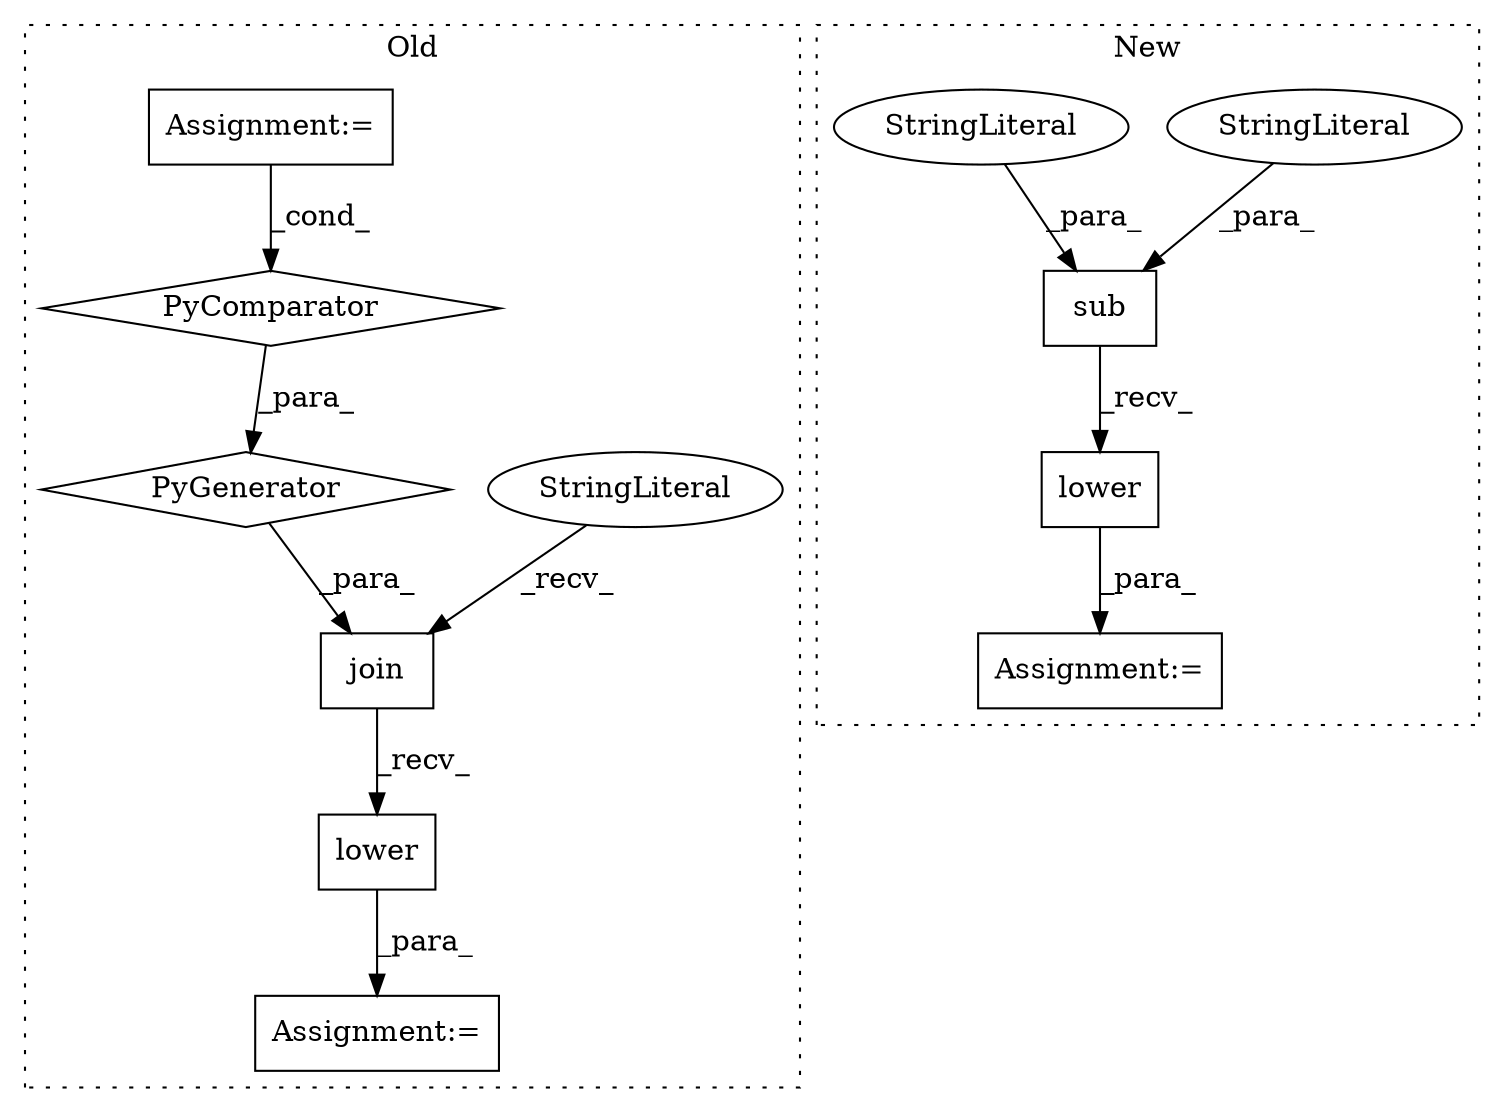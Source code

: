 digraph G {
subgraph cluster0 {
1 [label="lower" a="32" s="4543" l="7" shape="box"];
7 [label="PyComparator" a="113" s="4513" l="26" shape="diamond"];
8 [label="join" a="32" s="4432,4545" l="16,-3" shape="box"];
9 [label="PyGenerator" a="107" s="4448" l="97" shape="diamond"];
10 [label="Assignment:=" a="7" s="4428" l="1" shape="box"];
11 [label="StringLiteral" a="45" s="4429" l="2" shape="ellipse"];
12 [label="Assignment:=" a="7" s="4513" l="26" shape="box"];
label = "Old";
style="dotted";
}
subgraph cluster1 {
2 [label="sub" a="32" s="4141,4159" l="4,1" shape="box"];
3 [label="StringLiteral" a="45" s="4145" l="6" shape="ellipse"];
4 [label="StringLiteral" a="45" s="4152" l="2" shape="ellipse"];
5 [label="Assignment:=" a="7" s="4137" l="1" shape="box"];
6 [label="lower" a="32" s="4161" l="7" shape="box"];
label = "New";
style="dotted";
}
1 -> 10 [label="_para_"];
2 -> 6 [label="_recv_"];
3 -> 2 [label="_para_"];
4 -> 2 [label="_para_"];
6 -> 5 [label="_para_"];
7 -> 9 [label="_para_"];
8 -> 1 [label="_recv_"];
9 -> 8 [label="_para_"];
11 -> 8 [label="_recv_"];
12 -> 7 [label="_cond_"];
}